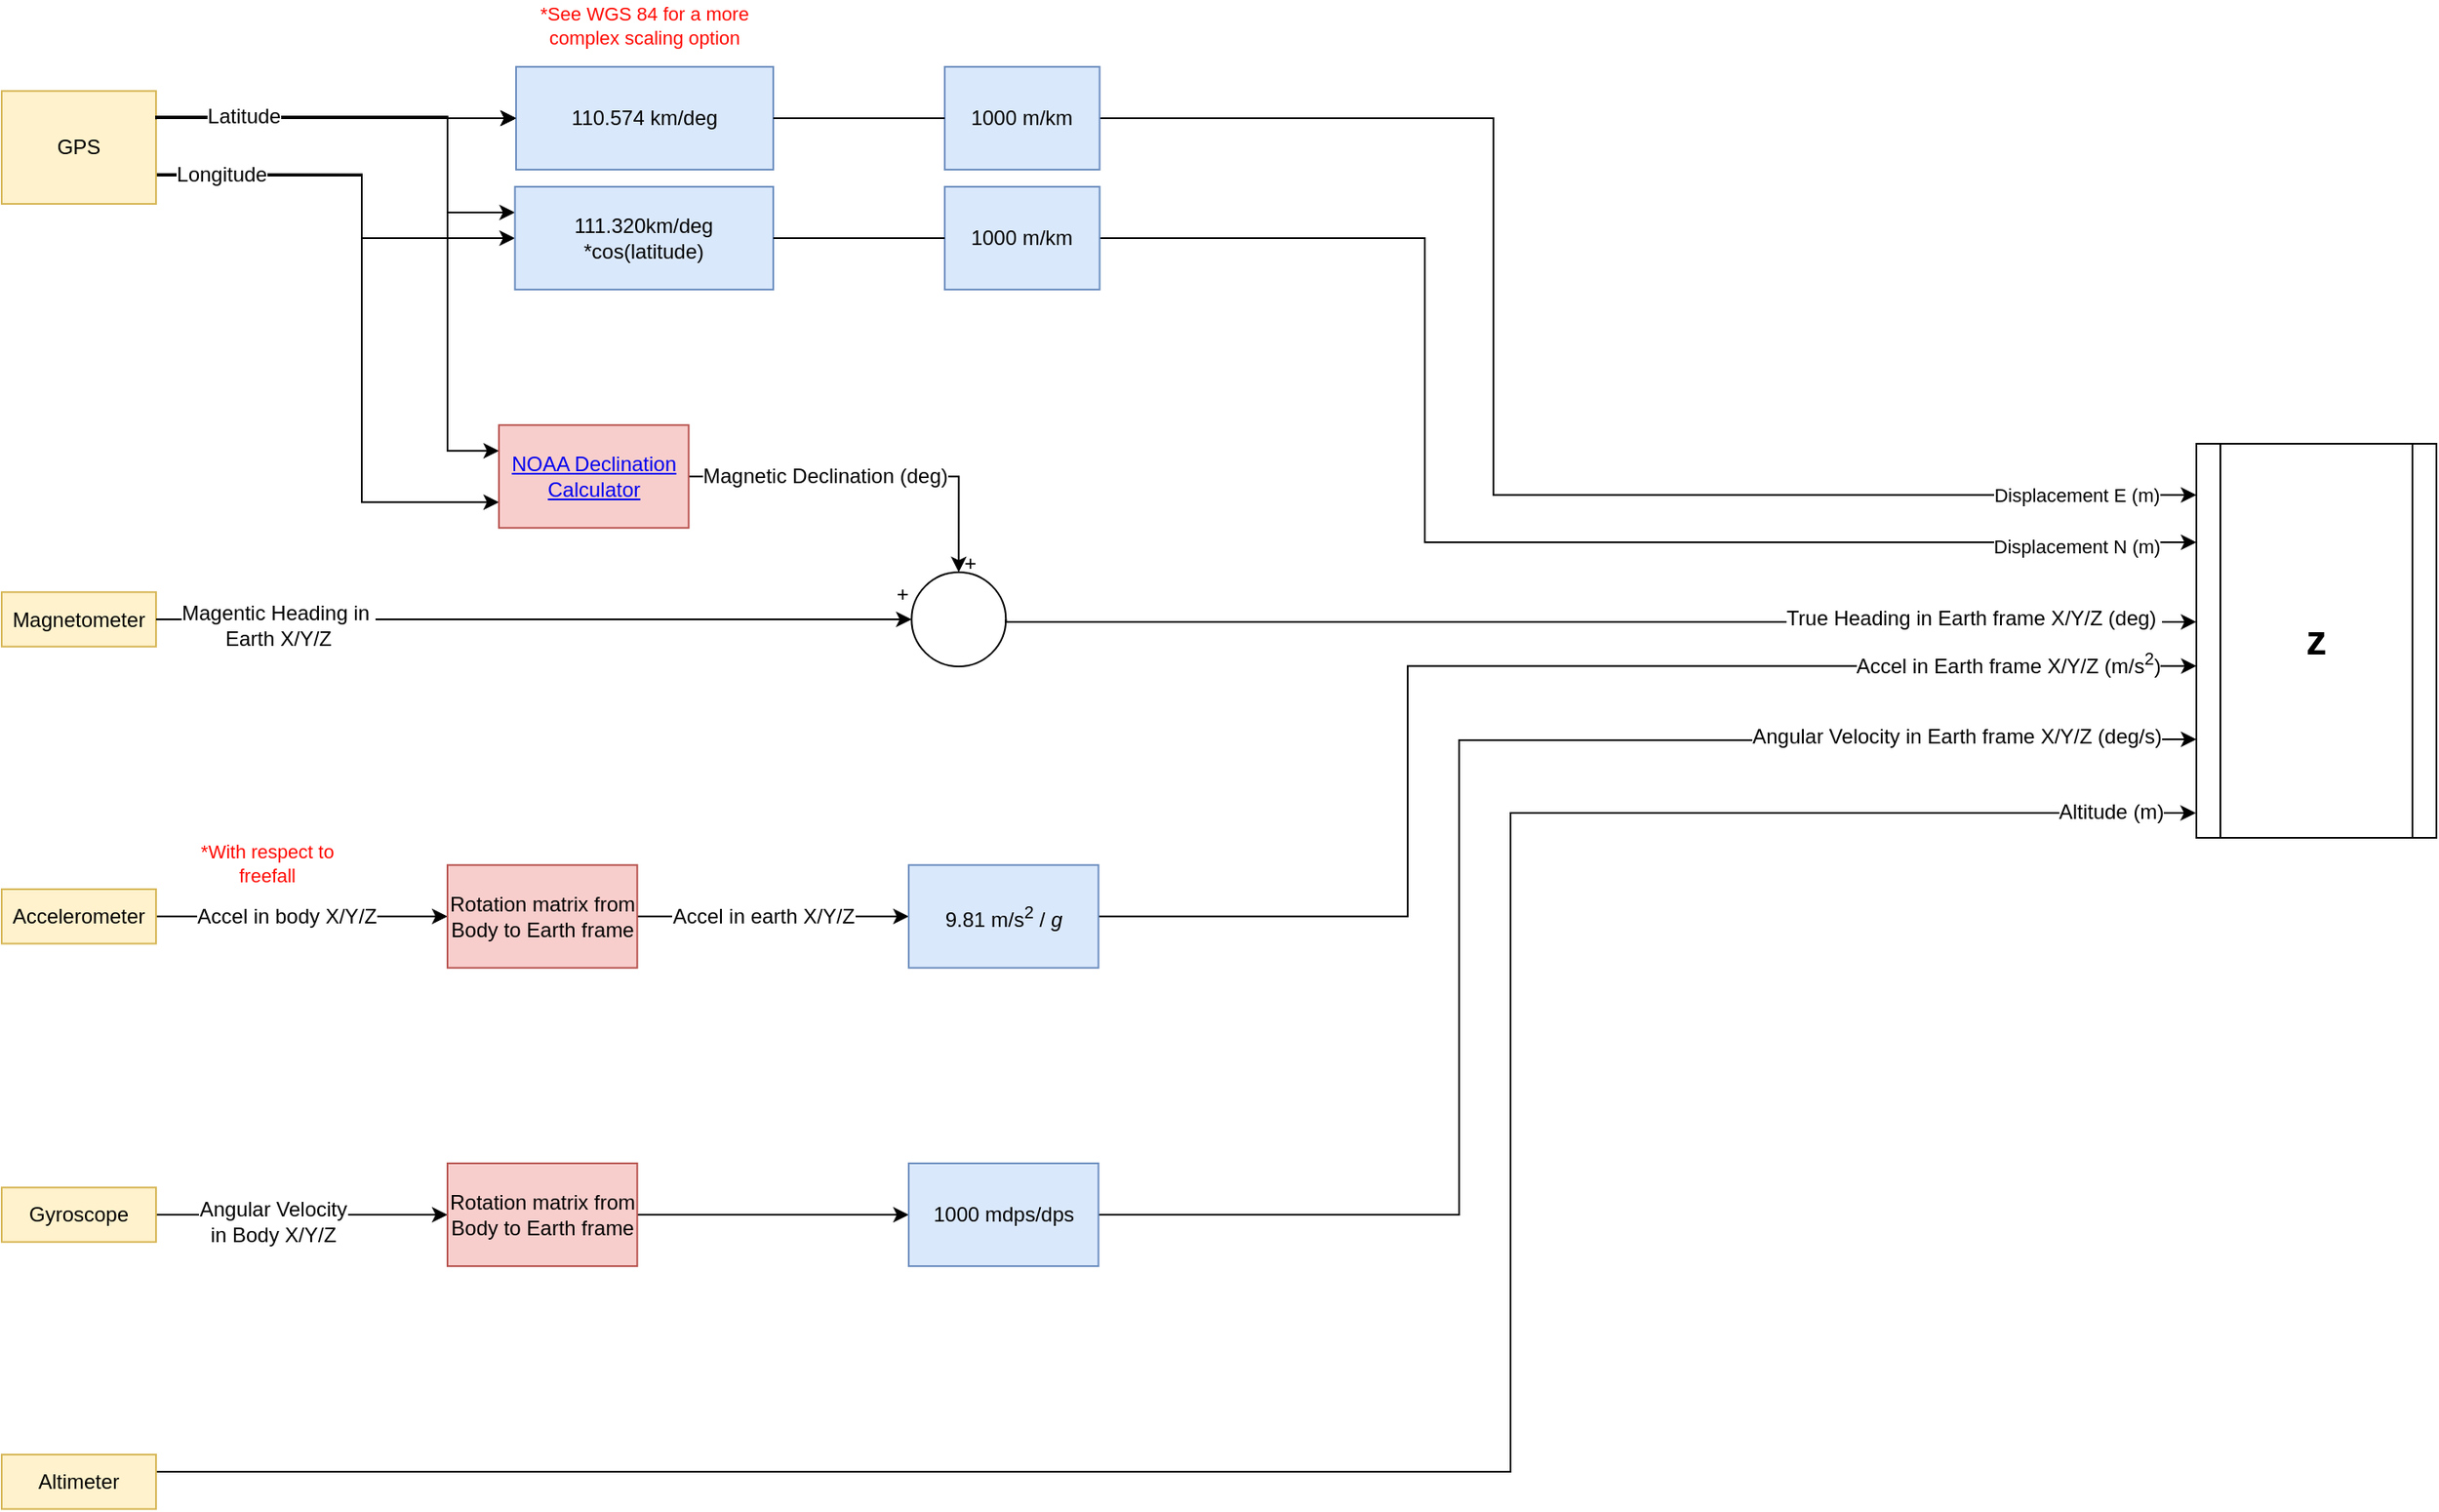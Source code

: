 <mxfile version="20.3.0" type="device" pages="2"><diagram id="yaezt6c5ZrOSuonWxk__" name="Z vector"><mxGraphModel dx="1686" dy="985" grid="1" gridSize="10" guides="1" tooltips="1" connect="1" arrows="1" fold="1" page="1" pageScale="1" pageWidth="850" pageHeight="1100" math="0" shadow="0"><root><mxCell id="0"/><mxCell id="1" parent="0"/><mxCell id="iS1CDiDg2QMCsRwhXDEQ-8" style="edgeStyle=orthogonalEdgeStyle;rounded=0;orthogonalLoop=1;jettySize=auto;html=1;entryX=0;entryY=0.5;entryDx=0;entryDy=0;" edge="1" parent="1" source="iS1CDiDg2QMCsRwhXDEQ-1" target="iS1CDiDg2QMCsRwhXDEQ-7"><mxGeometry relative="1" as="geometry"><Array as="points"><mxPoint x="350" y="159"/><mxPoint x="350" y="159"/></Array></mxGeometry></mxCell><mxCell id="iS1CDiDg2QMCsRwhXDEQ-18" style="edgeStyle=orthogonalEdgeStyle;rounded=0;orthogonalLoop=1;jettySize=auto;html=1;exitX=1;exitY=0.75;exitDx=0;exitDy=0;entryX=0;entryY=0.5;entryDx=0;entryDy=0;" edge="1" parent="1" source="iS1CDiDg2QMCsRwhXDEQ-1" target="iS1CDiDg2QMCsRwhXDEQ-17"><mxGeometry relative="1" as="geometry"><Array as="points"><mxPoint x="420" y="193"/><mxPoint x="420" y="229"/></Array></mxGeometry></mxCell><mxCell id="iS1CDiDg2QMCsRwhXDEQ-21" style="edgeStyle=orthogonalEdgeStyle;rounded=0;orthogonalLoop=1;jettySize=auto;html=1;exitX=1;exitY=0.5;exitDx=0;exitDy=0;entryX=0;entryY=0.25;entryDx=0;entryDy=0;" edge="1" parent="1" source="iS1CDiDg2QMCsRwhXDEQ-1" target="iS1CDiDg2QMCsRwhXDEQ-17"><mxGeometry relative="1" as="geometry"><Array as="points"><mxPoint x="470" y="159"/><mxPoint x="470" y="214"/></Array></mxGeometry></mxCell><mxCell id="iS1CDiDg2QMCsRwhXDEQ-53" style="edgeStyle=orthogonalEdgeStyle;rounded=0;orthogonalLoop=1;jettySize=auto;html=1;exitX=1;exitY=0.75;exitDx=0;exitDy=0;entryX=0;entryY=0.75;entryDx=0;entryDy=0;fontSize=10;fontColor=#000000;" edge="1" parent="1" target="iS1CDiDg2QMCsRwhXDEQ-49"><mxGeometry relative="1" as="geometry"><mxPoint x="300" y="191.65" as="sourcePoint"/><Array as="points"><mxPoint x="420" y="192.12"/><mxPoint x="420" y="383.12"/></Array></mxGeometry></mxCell><mxCell id="iS1CDiDg2QMCsRwhXDEQ-55" value="Longitude" style="edgeLabel;html=1;align=center;verticalAlign=middle;resizable=0;points=[];fontSize=12;fontColor=#000000;" vertex="1" connectable="0" parent="iS1CDiDg2QMCsRwhXDEQ-53"><mxGeometry x="-0.866" relative="1" as="geometry"><mxPoint x="12" as="offset"/></mxGeometry></mxCell><mxCell id="iS1CDiDg2QMCsRwhXDEQ-1" value="GPS" style="rounded=0;whiteSpace=wrap;html=1;fillColor=#fff2cc;strokeColor=#d6b656;" vertex="1" parent="1"><mxGeometry x="210" y="143.12" width="90" height="65.88" as="geometry"/></mxCell><mxCell id="iS1CDiDg2QMCsRwhXDEQ-25" style="edgeStyle=orthogonalEdgeStyle;rounded=0;orthogonalLoop=1;jettySize=auto;html=1;exitX=1;exitY=0.5;exitDx=0;exitDy=0;entryX=0;entryY=0.5;entryDx=0;entryDy=0;fontSize=12;fontColor=#000000;" edge="1" parent="1" source="iS1CDiDg2QMCsRwhXDEQ-2" target="iS1CDiDg2QMCsRwhXDEQ-22"><mxGeometry relative="1" as="geometry"/></mxCell><mxCell id="iS1CDiDg2QMCsRwhXDEQ-26" value="Accel in body X/Y/Z" style="edgeLabel;html=1;align=center;verticalAlign=middle;resizable=0;points=[];fontSize=12;fontColor=#000000;" vertex="1" connectable="0" parent="iS1CDiDg2QMCsRwhXDEQ-25"><mxGeometry x="-0.112" relative="1" as="geometry"><mxPoint as="offset"/></mxGeometry></mxCell><mxCell id="iS1CDiDg2QMCsRwhXDEQ-2" value="Accelerometer" style="rounded=0;whiteSpace=wrap;html=1;fillColor=#fff2cc;strokeColor=#d6b656;" vertex="1" parent="1"><mxGeometry x="210" y="608.999" width="90" height="31.765" as="geometry"/></mxCell><mxCell id="iS1CDiDg2QMCsRwhXDEQ-3" value="Magnetometer" style="rounded=0;whiteSpace=wrap;html=1;fillColor=#fff2cc;strokeColor=#d6b656;" vertex="1" parent="1"><mxGeometry x="210" y="435.618" width="90" height="31.765" as="geometry"/></mxCell><mxCell id="iS1CDiDg2QMCsRwhXDEQ-61" style="edgeStyle=orthogonalEdgeStyle;rounded=0;orthogonalLoop=1;jettySize=auto;html=1;exitX=1;exitY=0.5;exitDx=0;exitDy=0;entryX=0;entryY=0.5;entryDx=0;entryDy=0;fontSize=12;fontColor=#000000;" edge="1" parent="1" source="iS1CDiDg2QMCsRwhXDEQ-4" target="iS1CDiDg2QMCsRwhXDEQ-60"><mxGeometry relative="1" as="geometry"/></mxCell><mxCell id="iS1CDiDg2QMCsRwhXDEQ-62" value="Angular Velocity &lt;br&gt;in Body X/Y/Z" style="edgeLabel;html=1;align=center;verticalAlign=middle;resizable=0;points=[];fontSize=12;fontColor=#000000;" vertex="1" connectable="0" parent="iS1CDiDg2QMCsRwhXDEQ-61"><mxGeometry x="-0.201" y="-4" relative="1" as="geometry"><mxPoint as="offset"/></mxGeometry></mxCell><mxCell id="iS1CDiDg2QMCsRwhXDEQ-4" value="Gyroscope" style="rounded=0;whiteSpace=wrap;html=1;fillColor=#fff2cc;strokeColor=#d6b656;" vertex="1" parent="1"><mxGeometry x="210" y="783.115" width="90" height="31.765" as="geometry"/></mxCell><mxCell id="iS1CDiDg2QMCsRwhXDEQ-63" style="edgeStyle=orthogonalEdgeStyle;rounded=0;orthogonalLoop=1;jettySize=auto;html=1;exitX=1;exitY=0.5;exitDx=0;exitDy=0;fontSize=12;fontColor=#000000;entryX=-0.002;entryY=0.937;entryDx=0;entryDy=0;entryPerimeter=0;" edge="1" parent="1" source="iS1CDiDg2QMCsRwhXDEQ-5" target="iS1CDiDg2QMCsRwhXDEQ-78"><mxGeometry relative="1" as="geometry"><mxPoint x="1250" y="955" as="targetPoint"/><Array as="points"><mxPoint x="300" y="949"/><mxPoint x="1090" y="949"/><mxPoint x="1090" y="564"/></Array></mxGeometry></mxCell><mxCell id="iS1CDiDg2QMCsRwhXDEQ-70" value="Altitude (m)" style="edgeLabel;html=1;align=center;verticalAlign=middle;resizable=0;points=[];fontSize=12;fontColor=#000000;" vertex="1" connectable="0" parent="iS1CDiDg2QMCsRwhXDEQ-63"><mxGeometry x="-0.886" y="-2" relative="1" as="geometry"><mxPoint x="1056" y="-387" as="offset"/></mxGeometry></mxCell><mxCell id="iS1CDiDg2QMCsRwhXDEQ-5" value="Altimeter" style="rounded=0;whiteSpace=wrap;html=1;fillColor=#fff2cc;strokeColor=#d6b656;" vertex="1" parent="1"><mxGeometry x="210" y="938.996" width="90" height="31.765" as="geometry"/></mxCell><mxCell id="iS1CDiDg2QMCsRwhXDEQ-10" style="edgeStyle=orthogonalEdgeStyle;rounded=0;orthogonalLoop=1;jettySize=auto;html=1;exitX=1;exitY=0.5;exitDx=0;exitDy=0;entryX=0;entryY=0.13;entryDx=0;entryDy=0;entryPerimeter=0;startArrow=none;" edge="1" parent="1" source="iS1CDiDg2QMCsRwhXDEQ-84" target="iS1CDiDg2QMCsRwhXDEQ-78"><mxGeometry relative="1" as="geometry"><mxPoint x="1130" y="159" as="targetPoint"/><Array as="points"><mxPoint x="1080" y="159"/><mxPoint x="1080" y="379"/></Array></mxGeometry></mxCell><mxCell id="iS1CDiDg2QMCsRwhXDEQ-7" value="110.574 km/deg" style="whiteSpace=wrap;html=1;fillColor=#dae8fc;strokeColor=#6c8ebf;" vertex="1" parent="1"><mxGeometry x="510" y="129" width="150" height="60" as="geometry"/></mxCell><mxCell id="iS1CDiDg2QMCsRwhXDEQ-15" style="edgeStyle=orthogonalEdgeStyle;rounded=0;orthogonalLoop=1;jettySize=auto;html=1;exitX=1;exitY=0.5;exitDx=0;exitDy=0;entryX=0;entryY=0.25;entryDx=0;entryDy=0;startArrow=none;" edge="1" parent="1" source="iS1CDiDg2QMCsRwhXDEQ-87" target="iS1CDiDg2QMCsRwhXDEQ-78"><mxGeometry relative="1" as="geometry"><mxPoint x="1130" y="229" as="targetPoint"/><Array as="points"><mxPoint x="1040" y="229"/><mxPoint x="1040" y="407"/></Array></mxGeometry></mxCell><mxCell id="iS1CDiDg2QMCsRwhXDEQ-17" value="111.320km/deg *cos(latitude)" style="whiteSpace=wrap;html=1;fillColor=#dae8fc;strokeColor=#6c8ebf;" vertex="1" parent="1"><mxGeometry x="509.33" y="199" width="150.67" height="60" as="geometry"/></mxCell><mxCell id="iS1CDiDg2QMCsRwhXDEQ-19" style="edgeStyle=orthogonalEdgeStyle;rounded=0;orthogonalLoop=1;jettySize=auto;html=1;entryX=0;entryY=0.5;entryDx=0;entryDy=0;" edge="1" parent="1" source="iS1CDiDg2QMCsRwhXDEQ-1" target="iS1CDiDg2QMCsRwhXDEQ-7"><mxGeometry relative="1" as="geometry"><mxPoint x="300" y="159" as="sourcePoint"/><mxPoint x="510" y="159" as="targetPoint"/><Array as="points"><mxPoint x="460" y="159"/><mxPoint x="460" y="159"/></Array></mxGeometry></mxCell><mxCell id="iS1CDiDg2QMCsRwhXDEQ-29" style="edgeStyle=orthogonalEdgeStyle;rounded=0;orthogonalLoop=1;jettySize=auto;html=1;exitX=1;exitY=0.5;exitDx=0;exitDy=0;fontSize=12;fontColor=#000000;" edge="1" parent="1" source="iS1CDiDg2QMCsRwhXDEQ-22" target="iS1CDiDg2QMCsRwhXDEQ-28"><mxGeometry relative="1" as="geometry"/></mxCell><mxCell id="iS1CDiDg2QMCsRwhXDEQ-30" value="Accel in earth X/Y/Z" style="edgeLabel;html=1;align=center;verticalAlign=middle;resizable=0;points=[];fontSize=12;fontColor=#000000;" vertex="1" connectable="0" parent="iS1CDiDg2QMCsRwhXDEQ-29"><mxGeometry x="-0.203" y="-1" relative="1" as="geometry"><mxPoint x="10" y="-1" as="offset"/></mxGeometry></mxCell><mxCell id="iS1CDiDg2QMCsRwhXDEQ-22" value="Rotation matrix from Body to Earth frame" style="whiteSpace=wrap;html=1;fillColor=#f8cecc;strokeColor=#b85450;" vertex="1" parent="1"><mxGeometry x="470" y="594.88" width="110.67" height="60" as="geometry"/></mxCell><mxCell id="iS1CDiDg2QMCsRwhXDEQ-23" value="*See WGS 84 for a more complex scaling option" style="text;html=1;strokeColor=none;fillColor=none;align=center;verticalAlign=middle;whiteSpace=wrap;rounded=0;fontSize=11;fontColor=#FF0800;" vertex="1" parent="1"><mxGeometry x="520" y="90" width="130" height="30" as="geometry"/></mxCell><mxCell id="iS1CDiDg2QMCsRwhXDEQ-27" value="*With respect to freefall" style="text;html=1;strokeColor=none;fillColor=none;align=center;verticalAlign=middle;whiteSpace=wrap;rounded=0;fontSize=11;fontColor=#FF0800;" vertex="1" parent="1"><mxGeometry x="320" y="579" width="90" height="30" as="geometry"/></mxCell><mxCell id="iS1CDiDg2QMCsRwhXDEQ-31" style="edgeStyle=orthogonalEdgeStyle;rounded=0;orthogonalLoop=1;jettySize=auto;html=1;exitX=1;exitY=0.5;exitDx=0;exitDy=0;fontSize=12;fontColor=#000000;entryX=0.001;entryY=0.564;entryDx=0;entryDy=0;entryPerimeter=0;" edge="1" parent="1" source="iS1CDiDg2QMCsRwhXDEQ-28" target="iS1CDiDg2QMCsRwhXDEQ-78"><mxGeometry relative="1" as="geometry"><mxPoint x="1130" y="625" as="targetPoint"/><mxPoint x="850.0" y="624.38" as="sourcePoint"/><Array as="points"><mxPoint x="1030" y="625"/><mxPoint x="1030" y="479"/></Array></mxGeometry></mxCell><mxCell id="iS1CDiDg2QMCsRwhXDEQ-28" value="9.81 m/s&lt;sup&gt;2&lt;/sup&gt;&amp;nbsp;/ &lt;i&gt;g&lt;/i&gt;" style="whiteSpace=wrap;html=1;fillColor=#dae8fc;strokeColor=#6c8ebf;" vertex="1" parent="1"><mxGeometry x="739" y="594.88" width="110.67" height="60" as="geometry"/></mxCell><mxCell id="iS1CDiDg2QMCsRwhXDEQ-37" style="edgeStyle=orthogonalEdgeStyle;rounded=0;orthogonalLoop=1;jettySize=auto;html=1;exitX=1;exitY=0.5;exitDx=0;exitDy=0;fontSize=12;fontColor=#000000;entryX=0;entryY=0.5;entryDx=0;entryDy=0;" edge="1" parent="1" source="iS1CDiDg2QMCsRwhXDEQ-3" target="iS1CDiDg2QMCsRwhXDEQ-71"><mxGeometry relative="1" as="geometry"><mxPoint x="730" y="469" as="targetPoint"/><mxPoint x="580.67" y="469" as="sourcePoint"/></mxGeometry></mxCell><mxCell id="iS1CDiDg2QMCsRwhXDEQ-38" value="&lt;span style=&quot;color: rgba(0, 0, 0, 0); font-family: monospace; font-size: 0px; text-align: start; background-color: rgb(248, 249, 250);&quot;&gt;%3CmxGraphModel%3E%3Croot%3E%3CmxCell%20id%3D%220%22%2F%3E%3CmxCell%20id%3D%221%22%20parent%3D%220%22%2F%3E%3CmxCell%20id%3D%222%22%20value%3D%22Magentic%20Heading%20in%26amp%3Bnbsp%3B%26lt%3Bbr%26gt%3BBody%20X%2FY%2FZ%22%20style%3D%22edgeLabel%3Bhtml%3D1%3Balign%3Dcenter%3BverticalAlign%3Dmiddle%3Bresizable%3D0%3Bpoints%3D%5B%5D%3BfontSize%3D12%3BfontColor%3D%23000000%3B%22%20vertex%3D%221%22%20connectable%3D%220%22%20parent%3D%221%22%3E%3CmxGeometry%20x%3D%22176%22%20y%3D%22474.88%22%20as%3D%22geometry%22%2F%3E%3C%2FmxCell%3E%3C%2Froot%3E%3C%2FmxGraphModel%&lt;/span&gt;" style="edgeLabel;html=1;align=center;verticalAlign=middle;resizable=0;points=[];fontSize=12;fontColor=#000000;" vertex="1" connectable="0" parent="iS1CDiDg2QMCsRwhXDEQ-37"><mxGeometry x="0.172" y="1" relative="1" as="geometry"><mxPoint as="offset"/></mxGeometry></mxCell><mxCell id="iS1CDiDg2QMCsRwhXDEQ-40" value="Magentic Heading in&amp;nbsp;&lt;br&gt;Earth X/Y/Z" style="edgeLabel;html=1;align=center;verticalAlign=middle;resizable=0;points=[];fontSize=12;fontColor=#000000;" vertex="1" connectable="0" parent="iS1CDiDg2QMCsRwhXDEQ-37"><mxGeometry x="-0.318" y="-3" relative="1" as="geometry"><mxPoint x="-80" as="offset"/></mxGeometry></mxCell><mxCell id="iS1CDiDg2QMCsRwhXDEQ-42" style="edgeStyle=orthogonalEdgeStyle;rounded=0;orthogonalLoop=1;jettySize=auto;html=1;entryX=0;entryY=0.5;entryDx=0;entryDy=0;" edge="1" parent="1" source="iS1CDiDg2QMCsRwhXDEQ-1" target="iS1CDiDg2QMCsRwhXDEQ-7"><mxGeometry relative="1" as="geometry"><mxPoint x="300" y="159" as="sourcePoint"/><mxPoint x="510" y="159" as="targetPoint"/><Array as="points"><mxPoint x="460" y="159"/><mxPoint x="460" y="159"/></Array></mxGeometry></mxCell><mxCell id="iS1CDiDg2QMCsRwhXDEQ-46" style="edgeStyle=orthogonalEdgeStyle;rounded=0;orthogonalLoop=1;jettySize=auto;html=1;exitX=1;exitY=0.25;exitDx=0;exitDy=0;fontSize=12;fontColor=#000000;entryX=0;entryY=0.25;entryDx=0;entryDy=0;" edge="1" parent="1" source="iS1CDiDg2QMCsRwhXDEQ-1" target="iS1CDiDg2QMCsRwhXDEQ-49"><mxGeometry relative="1" as="geometry"><mxPoint x="470" y="328.12" as="targetPoint"/><mxPoint x="300" y="175.18" as="sourcePoint"/><Array as="points"><mxPoint x="300" y="158"/><mxPoint x="470" y="158"/><mxPoint x="470" y="353"/></Array></mxGeometry></mxCell><mxCell id="iS1CDiDg2QMCsRwhXDEQ-54" value="Latitude" style="edgeLabel;html=1;align=center;verticalAlign=middle;resizable=0;points=[];fontSize=12;fontColor=#000000;" vertex="1" connectable="0" parent="iS1CDiDg2QMCsRwhXDEQ-46"><mxGeometry x="-0.88" relative="1" as="geometry"><mxPoint x="28" as="offset"/></mxGeometry></mxCell><mxCell id="iS1CDiDg2QMCsRwhXDEQ-56" style="edgeStyle=orthogonalEdgeStyle;rounded=0;orthogonalLoop=1;jettySize=auto;html=1;exitX=1;exitY=0.5;exitDx=0;exitDy=0;fontSize=10;fontColor=#000000;entryX=0.5;entryY=0;entryDx=0;entryDy=0;" edge="1" parent="1" source="iS1CDiDg2QMCsRwhXDEQ-49" target="iS1CDiDg2QMCsRwhXDEQ-71"><mxGeometry relative="1" as="geometry"><mxPoint x="785" y="409" as="targetPoint"/></mxGeometry></mxCell><mxCell id="iS1CDiDg2QMCsRwhXDEQ-57" value="Magnetic Declination (deg)" style="edgeLabel;html=1;align=center;verticalAlign=middle;resizable=0;points=[];fontSize=12;fontColor=#000000;" vertex="1" connectable="0" parent="iS1CDiDg2QMCsRwhXDEQ-56"><mxGeometry x="-0.589" y="-1" relative="1" as="geometry"><mxPoint x="35" y="-1" as="offset"/></mxGeometry></mxCell><mxCell id="iS1CDiDg2QMCsRwhXDEQ-49" value="&lt;a href=&quot;https://www.ngdc.noaa.gov/geomag/calculators/magcalc.shtml&quot;&gt;NOAA Declination Calculator&lt;/a&gt;" style="whiteSpace=wrap;html=1;fillColor=#f8cecc;strokeColor=#b85450;" vertex="1" parent="1"><mxGeometry x="500" y="338.12" width="110.67" height="60" as="geometry"/></mxCell><mxCell id="iS1CDiDg2QMCsRwhXDEQ-65" style="edgeStyle=orthogonalEdgeStyle;rounded=0;orthogonalLoop=1;jettySize=auto;html=1;exitX=1;exitY=0.5;exitDx=0;exitDy=0;fontSize=12;fontColor=#000000;entryX=0;entryY=0.5;entryDx=0;entryDy=0;" edge="1" parent="1" source="iS1CDiDg2QMCsRwhXDEQ-60" target="iS1CDiDg2QMCsRwhXDEQ-66"><mxGeometry relative="1" as="geometry"><mxPoint x="720" y="799" as="targetPoint"/></mxGeometry></mxCell><mxCell id="iS1CDiDg2QMCsRwhXDEQ-60" value="Rotation matrix from Body to Earth frame" style="whiteSpace=wrap;html=1;fillColor=#f8cecc;strokeColor=#b85450;" vertex="1" parent="1"><mxGeometry x="470" y="769" width="110.67" height="60" as="geometry"/></mxCell><mxCell id="iS1CDiDg2QMCsRwhXDEQ-68" style="edgeStyle=orthogonalEdgeStyle;rounded=0;orthogonalLoop=1;jettySize=auto;html=1;exitX=1;exitY=0.5;exitDx=0;exitDy=0;fontSize=12;fontColor=#000000;entryX=0;entryY=0.75;entryDx=0;entryDy=0;" edge="1" parent="1" target="iS1CDiDg2QMCsRwhXDEQ-78"><mxGeometry relative="1" as="geometry"><mxPoint x="1330.0" y="538.52" as="targetPoint"/><mxPoint x="833.05" y="799" as="sourcePoint"/><Array as="points"><mxPoint x="1060" y="799"/><mxPoint x="1060" y="522"/><mxPoint x="1350" y="522"/></Array></mxGeometry></mxCell><mxCell id="iS1CDiDg2QMCsRwhXDEQ-69" value="Angular Velocity in Earth frame X/Y/Z (deg/s)" style="edgeLabel;html=1;align=center;verticalAlign=middle;resizable=0;points=[];fontSize=12;fontColor=#000000;" vertex="1" connectable="0" parent="iS1CDiDg2QMCsRwhXDEQ-68"><mxGeometry x="-0.091" relative="1" as="geometry"><mxPoint x="290" y="-82" as="offset"/></mxGeometry></mxCell><mxCell id="iS1CDiDg2QMCsRwhXDEQ-66" value="1000 mdps/dps" style="whiteSpace=wrap;html=1;fillColor=#dae8fc;strokeColor=#6c8ebf;" vertex="1" parent="1"><mxGeometry x="739" y="769" width="110.67" height="60" as="geometry"/></mxCell><mxCell id="iS1CDiDg2QMCsRwhXDEQ-71" value="" style="ellipse;whiteSpace=wrap;html=1;aspect=fixed;fontSize=12;fontColor=#000000;" vertex="1" parent="1"><mxGeometry x="740.67" y="424" width="55" height="55" as="geometry"/></mxCell><mxCell id="iS1CDiDg2QMCsRwhXDEQ-72" value="+" style="text;html=1;strokeColor=none;fillColor=none;align=center;verticalAlign=middle;whiteSpace=wrap;rounded=0;fontSize=12;fontColor=#000000;" vertex="1" parent="1"><mxGeometry x="770.33" y="414" width="10" height="10" as="geometry"/></mxCell><mxCell id="iS1CDiDg2QMCsRwhXDEQ-76" value="+" style="text;html=1;strokeColor=none;fillColor=none;align=center;verticalAlign=middle;whiteSpace=wrap;rounded=0;fontSize=12;fontColor=#000000;" vertex="1" parent="1"><mxGeometry x="730" y="429" width="10.67" height="15" as="geometry"/></mxCell><mxCell id="iS1CDiDg2QMCsRwhXDEQ-78" value="&lt;font style=&quot;font-size: 24px;&quot;&gt;&lt;b&gt;z&lt;/b&gt;&lt;/font&gt;" style="shape=process;whiteSpace=wrap;html=1;backgroundOutline=1;fontSize=12;fontColor=#000000;" vertex="1" parent="1"><mxGeometry x="1490" y="349" width="140" height="230" as="geometry"/></mxCell><mxCell id="iS1CDiDg2QMCsRwhXDEQ-58" style="edgeStyle=orthogonalEdgeStyle;rounded=0;orthogonalLoop=1;jettySize=auto;html=1;exitX=1;exitY=0.5;exitDx=0;exitDy=0;fontSize=12;fontColor=#000000;entryX=0;entryY=0.452;entryDx=0;entryDy=0;entryPerimeter=0;" edge="1" parent="1" source="iS1CDiDg2QMCsRwhXDEQ-71" target="iS1CDiDg2QMCsRwhXDEQ-78"><mxGeometry relative="1" as="geometry"><mxPoint x="1350" y="449" as="targetPoint"/><mxPoint x="780.33" y="453.12" as="sourcePoint"/><Array as="points"><mxPoint x="796" y="453"/></Array></mxGeometry></mxCell><mxCell id="iS1CDiDg2QMCsRwhXDEQ-59" value="True Heading in Earth frame X/Y/Z (deg)&amp;nbsp;" style="edgeLabel;html=1;align=center;verticalAlign=middle;resizable=0;points=[];fontSize=12;fontColor=#000000;" vertex="1" connectable="0" parent="iS1CDiDg2QMCsRwhXDEQ-58"><mxGeometry x="-0.234" relative="1" as="geometry"><mxPoint x="299" y="-2" as="offset"/></mxGeometry></mxCell><mxCell id="iS1CDiDg2QMCsRwhXDEQ-83" value="&lt;span style=&quot;font-size: 12px;&quot;&gt;Accel in Earth frame X/Y/Z (m/s&lt;sup&gt;2&lt;/sup&gt;)&lt;/span&gt;" style="edgeLabel;html=1;align=center;verticalAlign=middle;resizable=0;points=[];fontSize=23;fontColor=#000000;" vertex="1" connectable="0" parent="iS1CDiDg2QMCsRwhXDEQ-58"><mxGeometry x="0.714" relative="1" as="geometry"><mxPoint x="-11" y="22" as="offset"/></mxGeometry></mxCell><mxCell id="iS1CDiDg2QMCsRwhXDEQ-84" value="1000 m/km" style="whiteSpace=wrap;html=1;fillColor=#dae8fc;strokeColor=#6c8ebf;" vertex="1" parent="1"><mxGeometry x="760" y="129" width="90.33" height="60" as="geometry"/></mxCell><mxCell id="iS1CDiDg2QMCsRwhXDEQ-85" value="" style="edgeStyle=orthogonalEdgeStyle;rounded=0;orthogonalLoop=1;jettySize=auto;html=1;exitX=1;exitY=0.5;exitDx=0;exitDy=0;entryX=0;entryY=0.5;entryDx=0;entryDy=0;endArrow=none;" edge="1" parent="1" source="iS1CDiDg2QMCsRwhXDEQ-7" target="iS1CDiDg2QMCsRwhXDEQ-84"><mxGeometry relative="1" as="geometry"><mxPoint x="1360" y="378.9" as="targetPoint"/><mxPoint x="660" y="159" as="sourcePoint"/><Array as="points"/></mxGeometry></mxCell><mxCell id="iS1CDiDg2QMCsRwhXDEQ-86" value="Displacement E (m)" style="edgeLabel;html=1;align=center;verticalAlign=middle;resizable=0;points=[];" vertex="1" connectable="0" parent="iS1CDiDg2QMCsRwhXDEQ-85"><mxGeometry x="-0.248" y="-1" relative="1" as="geometry"><mxPoint x="722" y="219" as="offset"/></mxGeometry></mxCell><mxCell id="iS1CDiDg2QMCsRwhXDEQ-87" value="1000 m/km" style="whiteSpace=wrap;html=1;fillColor=#dae8fc;strokeColor=#6c8ebf;" vertex="1" parent="1"><mxGeometry x="760" y="199" width="90.34" height="60" as="geometry"/></mxCell><mxCell id="iS1CDiDg2QMCsRwhXDEQ-88" value="" style="edgeStyle=orthogonalEdgeStyle;rounded=0;orthogonalLoop=1;jettySize=auto;html=1;exitX=1;exitY=0.5;exitDx=0;exitDy=0;entryX=0;entryY=0.5;entryDx=0;entryDy=0;endArrow=none;" edge="1" parent="1" source="iS1CDiDg2QMCsRwhXDEQ-17" target="iS1CDiDg2QMCsRwhXDEQ-87"><mxGeometry relative="1" as="geometry"><mxPoint x="1360" y="406.5" as="targetPoint"/><mxPoint x="660" y="229" as="sourcePoint"/></mxGeometry></mxCell><mxCell id="iS1CDiDg2QMCsRwhXDEQ-89" value="Displacement N (m)" style="edgeLabel;html=1;align=center;verticalAlign=middle;resizable=0;points=[];" vertex="1" connectable="0" parent="iS1CDiDg2QMCsRwhXDEQ-88"><mxGeometry x="-0.248" y="-1" relative="1" as="geometry"><mxPoint x="722" y="179" as="offset"/></mxGeometry></mxCell></root></mxGraphModel></diagram><diagram id="LdbvyBiquEvblo3F2gxO" name="Program Execution"><mxGraphModel dx="1096" dy="640" grid="1" gridSize="10" guides="1" tooltips="1" connect="1" arrows="1" fold="1" page="1" pageScale="1" pageWidth="850" pageHeight="1100" math="0" shadow="0"><root><mxCell id="0"/><mxCell id="1" parent="0"/><mxCell id="wSXVNZyLENkN_Sh2V2Tg-1" value="" style="rounded=0;whiteSpace=wrap;html=1;fontSize=12;fontColor=#000000;" vertex="1" parent="1"><mxGeometry x="80" y="40" width="120" height="60" as="geometry"/></mxCell></root></mxGraphModel></diagram></mxfile>
